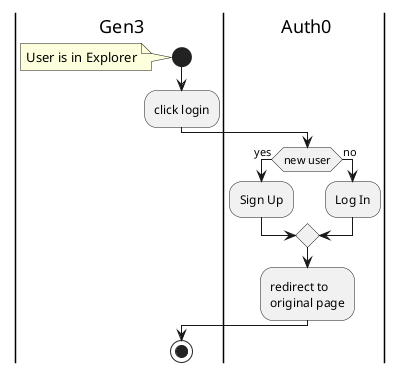 @startuml

|Gen3| Gen3
start

note
  User is in Explorer
endnote

:click login;
|Auth0| Auth0
if (new user) then (yes)
    :Sign Up;
else (no)
    :Log In;
endif
:redirect to\noriginal page;

|Gen3|
stop

@enduml